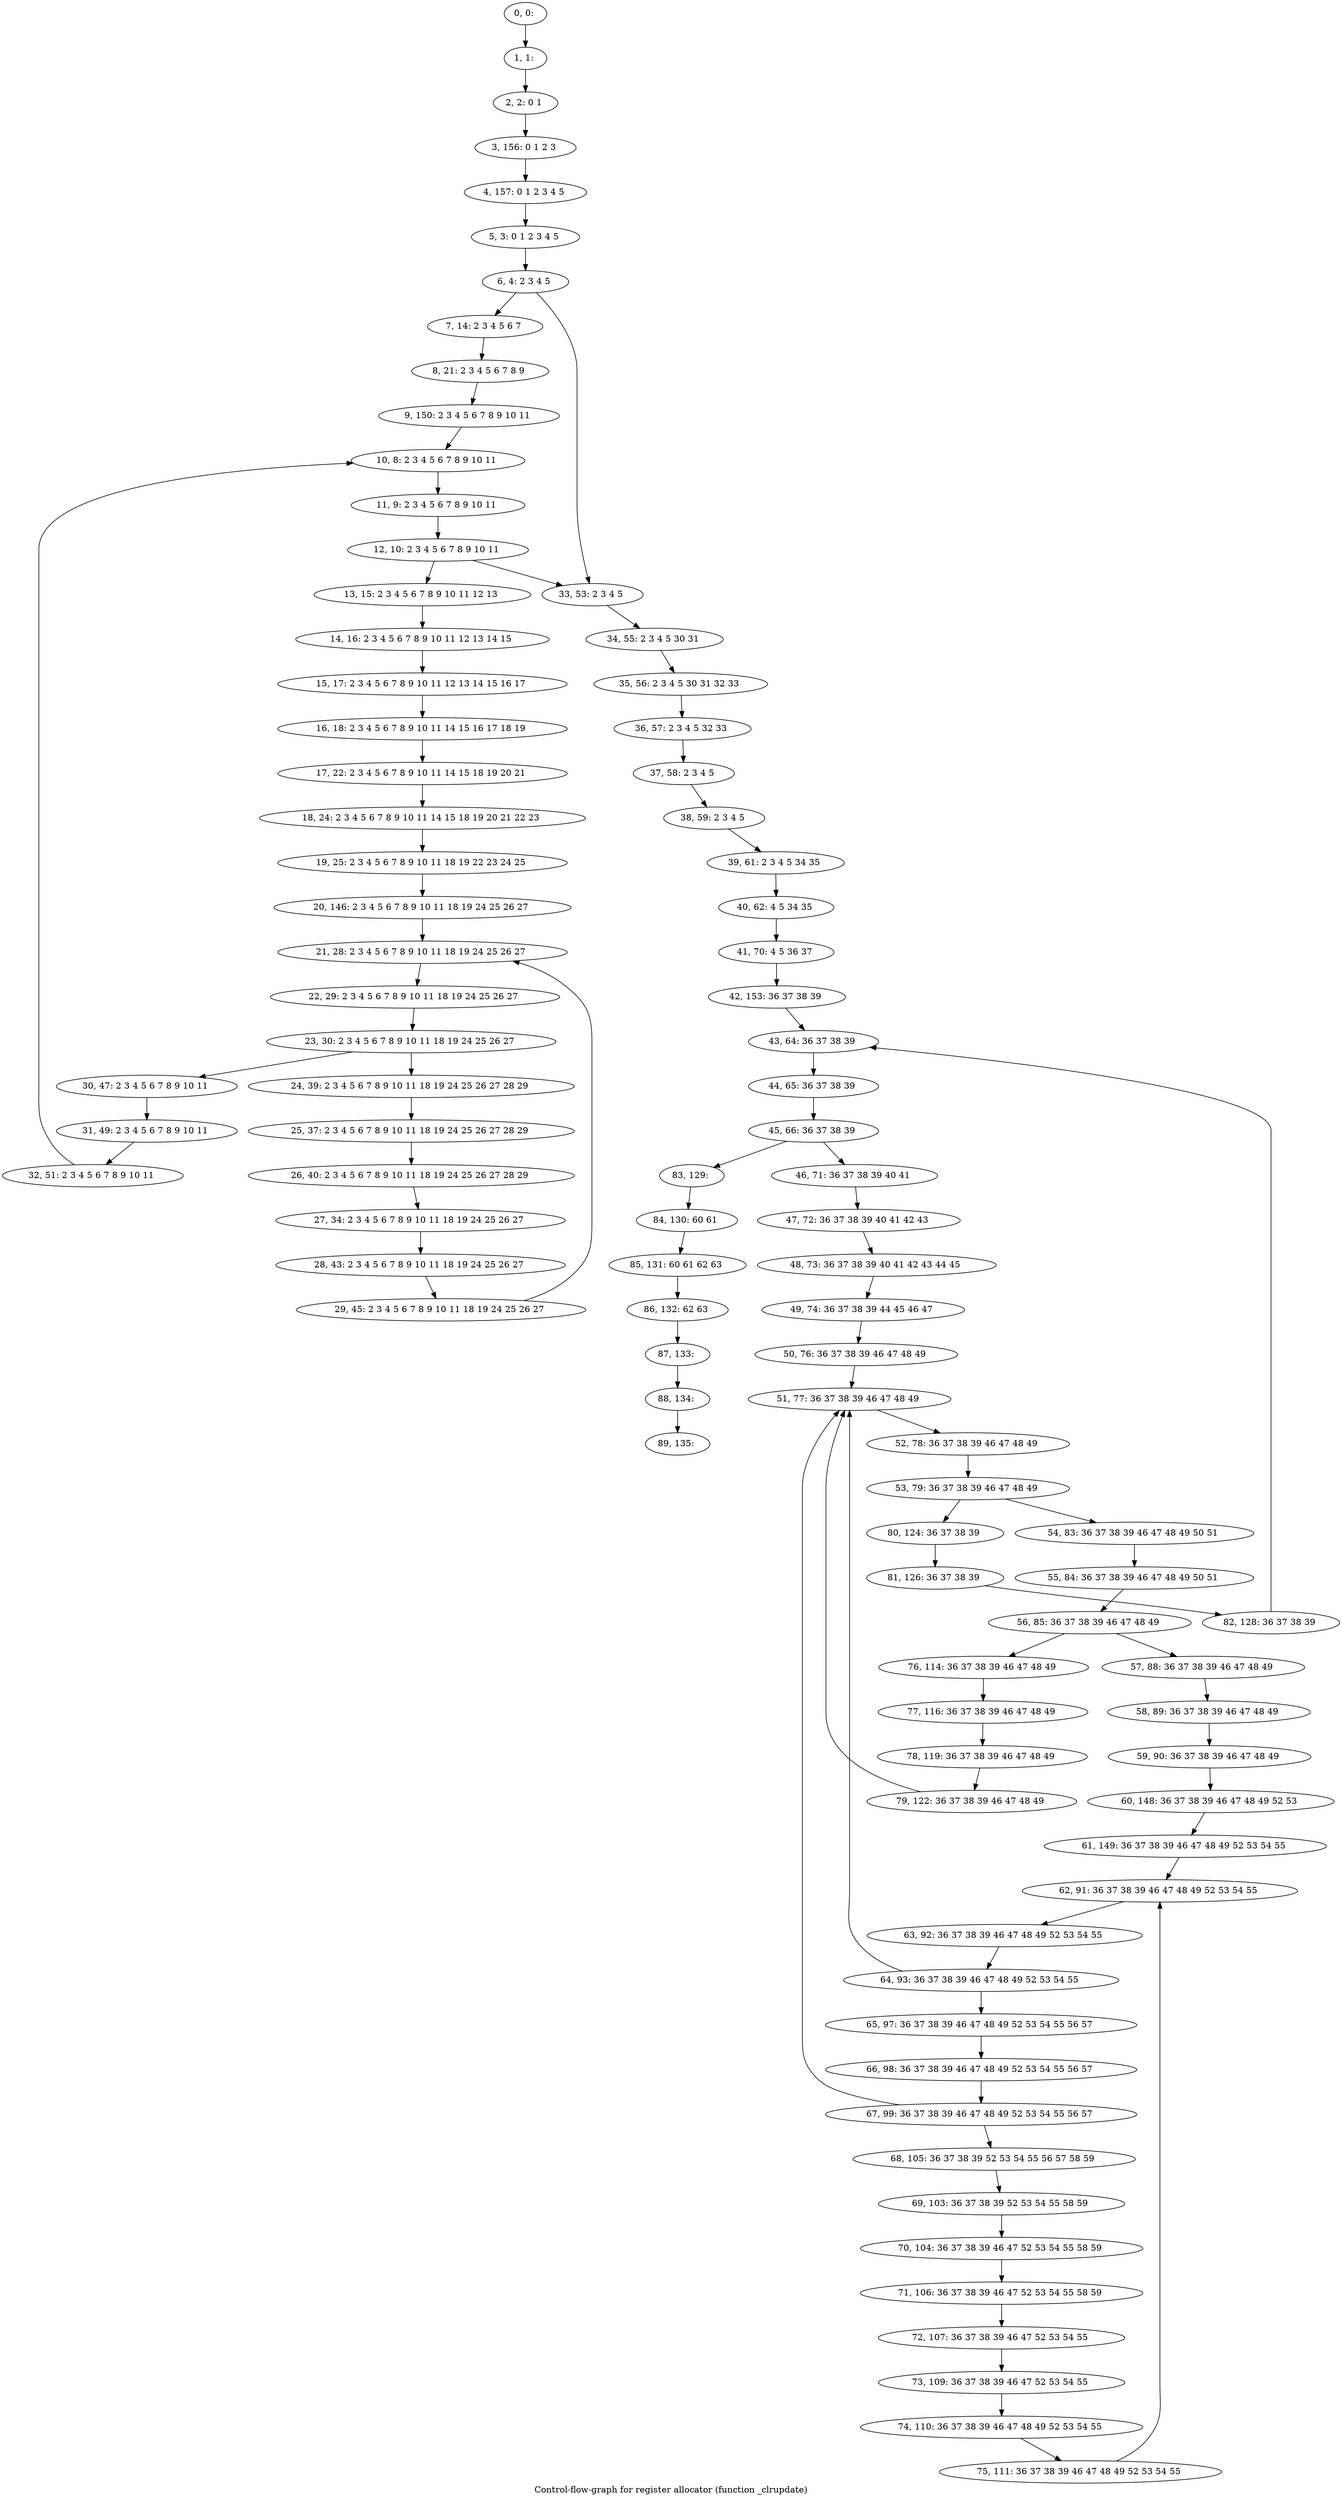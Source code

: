 digraph G {
graph [label="Control-flow-graph for register allocator (function _clrupdate)"]
0[label="0, 0: "];
1[label="1, 1: "];
2[label="2, 2: 0 1 "];
3[label="3, 156: 0 1 2 3 "];
4[label="4, 157: 0 1 2 3 4 5 "];
5[label="5, 3: 0 1 2 3 4 5 "];
6[label="6, 4: 2 3 4 5 "];
7[label="7, 14: 2 3 4 5 6 7 "];
8[label="8, 21: 2 3 4 5 6 7 8 9 "];
9[label="9, 150: 2 3 4 5 6 7 8 9 10 11 "];
10[label="10, 8: 2 3 4 5 6 7 8 9 10 11 "];
11[label="11, 9: 2 3 4 5 6 7 8 9 10 11 "];
12[label="12, 10: 2 3 4 5 6 7 8 9 10 11 "];
13[label="13, 15: 2 3 4 5 6 7 8 9 10 11 12 13 "];
14[label="14, 16: 2 3 4 5 6 7 8 9 10 11 12 13 14 15 "];
15[label="15, 17: 2 3 4 5 6 7 8 9 10 11 12 13 14 15 16 17 "];
16[label="16, 18: 2 3 4 5 6 7 8 9 10 11 14 15 16 17 18 19 "];
17[label="17, 22: 2 3 4 5 6 7 8 9 10 11 14 15 18 19 20 21 "];
18[label="18, 24: 2 3 4 5 6 7 8 9 10 11 14 15 18 19 20 21 22 23 "];
19[label="19, 25: 2 3 4 5 6 7 8 9 10 11 18 19 22 23 24 25 "];
20[label="20, 146: 2 3 4 5 6 7 8 9 10 11 18 19 24 25 26 27 "];
21[label="21, 28: 2 3 4 5 6 7 8 9 10 11 18 19 24 25 26 27 "];
22[label="22, 29: 2 3 4 5 6 7 8 9 10 11 18 19 24 25 26 27 "];
23[label="23, 30: 2 3 4 5 6 7 8 9 10 11 18 19 24 25 26 27 "];
24[label="24, 39: 2 3 4 5 6 7 8 9 10 11 18 19 24 25 26 27 28 29 "];
25[label="25, 37: 2 3 4 5 6 7 8 9 10 11 18 19 24 25 26 27 28 29 "];
26[label="26, 40: 2 3 4 5 6 7 8 9 10 11 18 19 24 25 26 27 28 29 "];
27[label="27, 34: 2 3 4 5 6 7 8 9 10 11 18 19 24 25 26 27 "];
28[label="28, 43: 2 3 4 5 6 7 8 9 10 11 18 19 24 25 26 27 "];
29[label="29, 45: 2 3 4 5 6 7 8 9 10 11 18 19 24 25 26 27 "];
30[label="30, 47: 2 3 4 5 6 7 8 9 10 11 "];
31[label="31, 49: 2 3 4 5 6 7 8 9 10 11 "];
32[label="32, 51: 2 3 4 5 6 7 8 9 10 11 "];
33[label="33, 53: 2 3 4 5 "];
34[label="34, 55: 2 3 4 5 30 31 "];
35[label="35, 56: 2 3 4 5 30 31 32 33 "];
36[label="36, 57: 2 3 4 5 32 33 "];
37[label="37, 58: 2 3 4 5 "];
38[label="38, 59: 2 3 4 5 "];
39[label="39, 61: 2 3 4 5 34 35 "];
40[label="40, 62: 4 5 34 35 "];
41[label="41, 70: 4 5 36 37 "];
42[label="42, 153: 36 37 38 39 "];
43[label="43, 64: 36 37 38 39 "];
44[label="44, 65: 36 37 38 39 "];
45[label="45, 66: 36 37 38 39 "];
46[label="46, 71: 36 37 38 39 40 41 "];
47[label="47, 72: 36 37 38 39 40 41 42 43 "];
48[label="48, 73: 36 37 38 39 40 41 42 43 44 45 "];
49[label="49, 74: 36 37 38 39 44 45 46 47 "];
50[label="50, 76: 36 37 38 39 46 47 48 49 "];
51[label="51, 77: 36 37 38 39 46 47 48 49 "];
52[label="52, 78: 36 37 38 39 46 47 48 49 "];
53[label="53, 79: 36 37 38 39 46 47 48 49 "];
54[label="54, 83: 36 37 38 39 46 47 48 49 50 51 "];
55[label="55, 84: 36 37 38 39 46 47 48 49 50 51 "];
56[label="56, 85: 36 37 38 39 46 47 48 49 "];
57[label="57, 88: 36 37 38 39 46 47 48 49 "];
58[label="58, 89: 36 37 38 39 46 47 48 49 "];
59[label="59, 90: 36 37 38 39 46 47 48 49 "];
60[label="60, 148: 36 37 38 39 46 47 48 49 52 53 "];
61[label="61, 149: 36 37 38 39 46 47 48 49 52 53 54 55 "];
62[label="62, 91: 36 37 38 39 46 47 48 49 52 53 54 55 "];
63[label="63, 92: 36 37 38 39 46 47 48 49 52 53 54 55 "];
64[label="64, 93: 36 37 38 39 46 47 48 49 52 53 54 55 "];
65[label="65, 97: 36 37 38 39 46 47 48 49 52 53 54 55 56 57 "];
66[label="66, 98: 36 37 38 39 46 47 48 49 52 53 54 55 56 57 "];
67[label="67, 99: 36 37 38 39 46 47 48 49 52 53 54 55 56 57 "];
68[label="68, 105: 36 37 38 39 52 53 54 55 56 57 58 59 "];
69[label="69, 103: 36 37 38 39 52 53 54 55 58 59 "];
70[label="70, 104: 36 37 38 39 46 47 52 53 54 55 58 59 "];
71[label="71, 106: 36 37 38 39 46 47 52 53 54 55 58 59 "];
72[label="72, 107: 36 37 38 39 46 47 52 53 54 55 "];
73[label="73, 109: 36 37 38 39 46 47 52 53 54 55 "];
74[label="74, 110: 36 37 38 39 46 47 48 49 52 53 54 55 "];
75[label="75, 111: 36 37 38 39 46 47 48 49 52 53 54 55 "];
76[label="76, 114: 36 37 38 39 46 47 48 49 "];
77[label="77, 116: 36 37 38 39 46 47 48 49 "];
78[label="78, 119: 36 37 38 39 46 47 48 49 "];
79[label="79, 122: 36 37 38 39 46 47 48 49 "];
80[label="80, 124: 36 37 38 39 "];
81[label="81, 126: 36 37 38 39 "];
82[label="82, 128: 36 37 38 39 "];
83[label="83, 129: "];
84[label="84, 130: 60 61 "];
85[label="85, 131: 60 61 62 63 "];
86[label="86, 132: 62 63 "];
87[label="87, 133: "];
88[label="88, 134: "];
89[label="89, 135: "];
0->1 ;
1->2 ;
2->3 ;
3->4 ;
4->5 ;
5->6 ;
6->7 ;
6->33 ;
7->8 ;
8->9 ;
9->10 ;
10->11 ;
11->12 ;
12->13 ;
12->33 ;
13->14 ;
14->15 ;
15->16 ;
16->17 ;
17->18 ;
18->19 ;
19->20 ;
20->21 ;
21->22 ;
22->23 ;
23->24 ;
23->30 ;
24->25 ;
25->26 ;
26->27 ;
27->28 ;
28->29 ;
29->21 ;
30->31 ;
31->32 ;
32->10 ;
33->34 ;
34->35 ;
35->36 ;
36->37 ;
37->38 ;
38->39 ;
39->40 ;
40->41 ;
41->42 ;
42->43 ;
43->44 ;
44->45 ;
45->46 ;
45->83 ;
46->47 ;
47->48 ;
48->49 ;
49->50 ;
50->51 ;
51->52 ;
52->53 ;
53->54 ;
53->80 ;
54->55 ;
55->56 ;
56->57 ;
56->76 ;
57->58 ;
58->59 ;
59->60 ;
60->61 ;
61->62 ;
62->63 ;
63->64 ;
64->65 ;
64->51 ;
65->66 ;
66->67 ;
67->68 ;
67->51 ;
68->69 ;
69->70 ;
70->71 ;
71->72 ;
72->73 ;
73->74 ;
74->75 ;
75->62 ;
76->77 ;
77->78 ;
78->79 ;
79->51 ;
80->81 ;
81->82 ;
82->43 ;
83->84 ;
84->85 ;
85->86 ;
86->87 ;
87->88 ;
88->89 ;
}
